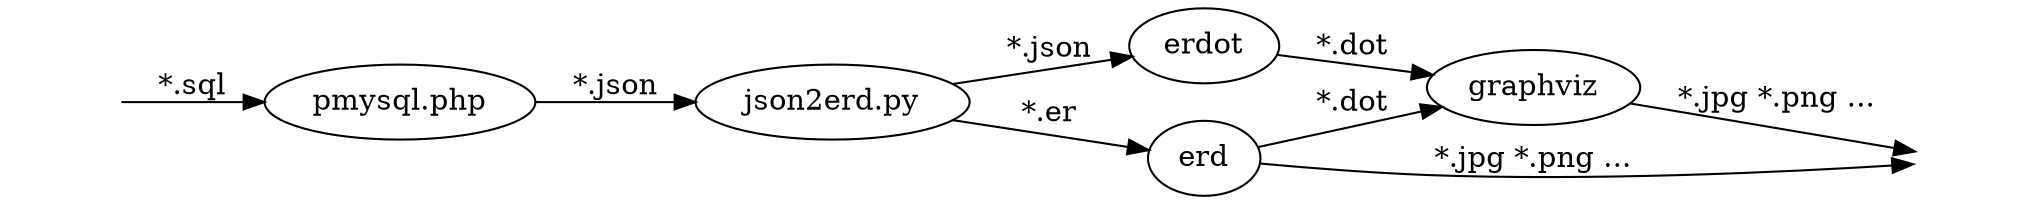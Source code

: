 digraph G {
    rankdir = LR;
    empty1 [ label=""; style=invis; ];
    empty2 [ label=""; style=invis; ];
    empty1 -> "pmysql.php" [ label="*.sql"; ];
    "pmysql.php" -> "json2erd.py" [ label="*.json"; ];
    "json2erd.py" -> erdot [ label="*.json"; ];
    { erdot erd } -> graphviz [ label="*.dot"; ];
    "json2erd.py" -> erd [ label="*.er"; ];
    { erd graphviz } -> empty2 [ label="*.jpg *.png ..." ];
}
